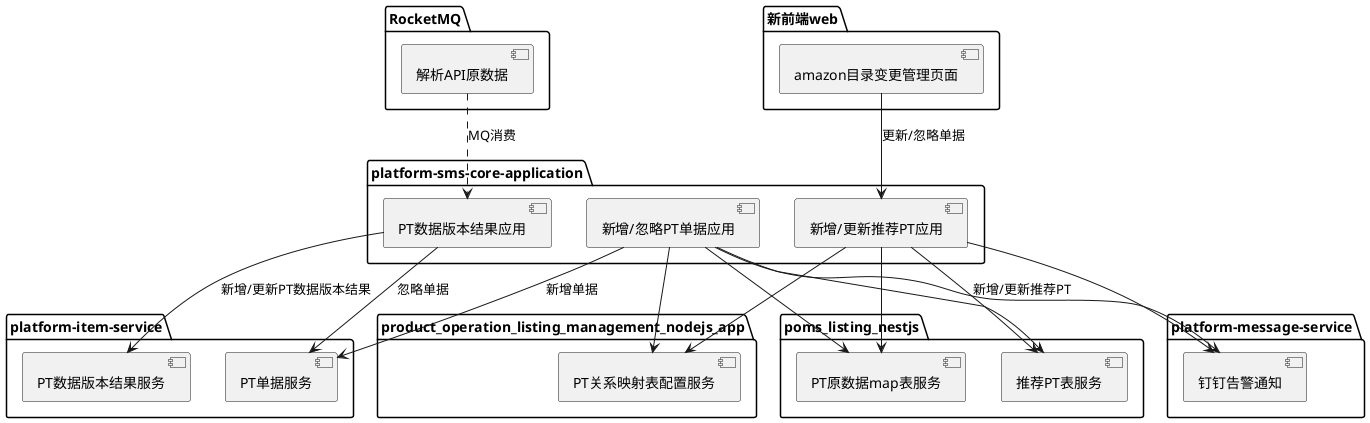 @startuml


package "RocketMQ"{
	[解析API原数据]
}

package "platform-sms-core-application"{
	[PT数据版本结果应用]
    [新增/忽略PT单据应用]
    [新增/更新推荐PT应用]
}
'platform-sms-core-application

package "platform-item-service"{
	[PT数据版本结果服务]
	[PT单据服务]
}

package "product_operation_listing_management_nodejs_app"{
	[PT关系映射表配置服务]
}

package "poms_listing_nestjs"{
	[PT原数据map表服务]
	[推荐PT表服务]
}

package "新前端web"{
	[amazon目录变更管理页面]
}

package "platform-message-service"{
	[钉钉告警通知]
}





'DataAccess - [First Component]
'[First Component] ..> HTTP : use

[解析API原数据] ..> [PT数据版本结果应用] : MQ消费
[PT数据版本结果应用] --> [PT数据版本结果服务] : 新增/更新PT数据版本结果
[PT数据版本结果应用] --> [PT单据服务] : 忽略单据


[新增/忽略PT单据应用] --> [PT原数据map表服务]
[新增/忽略PT单据应用] --> [PT关系映射表配置服务]
[新增/忽略PT单据应用] --> [推荐PT表服务]
[新增/忽略PT单据应用] --> [钉钉告警通知]
[新增/忽略PT单据应用] --> [PT单据服务] : 新增单据

[amazon目录变更管理页面] --> [新增/更新推荐PT应用] : 更新/忽略单据

[新增/更新推荐PT应用] --> [PT原数据map表服务]
[新增/更新推荐PT应用] --> [PT关系映射表配置服务]
[新增/更新推荐PT应用] --> [推荐PT表服务] : 新增/更新推荐PT
[新增/更新推荐PT应用] --> [钉钉告警通知]

@enduml
